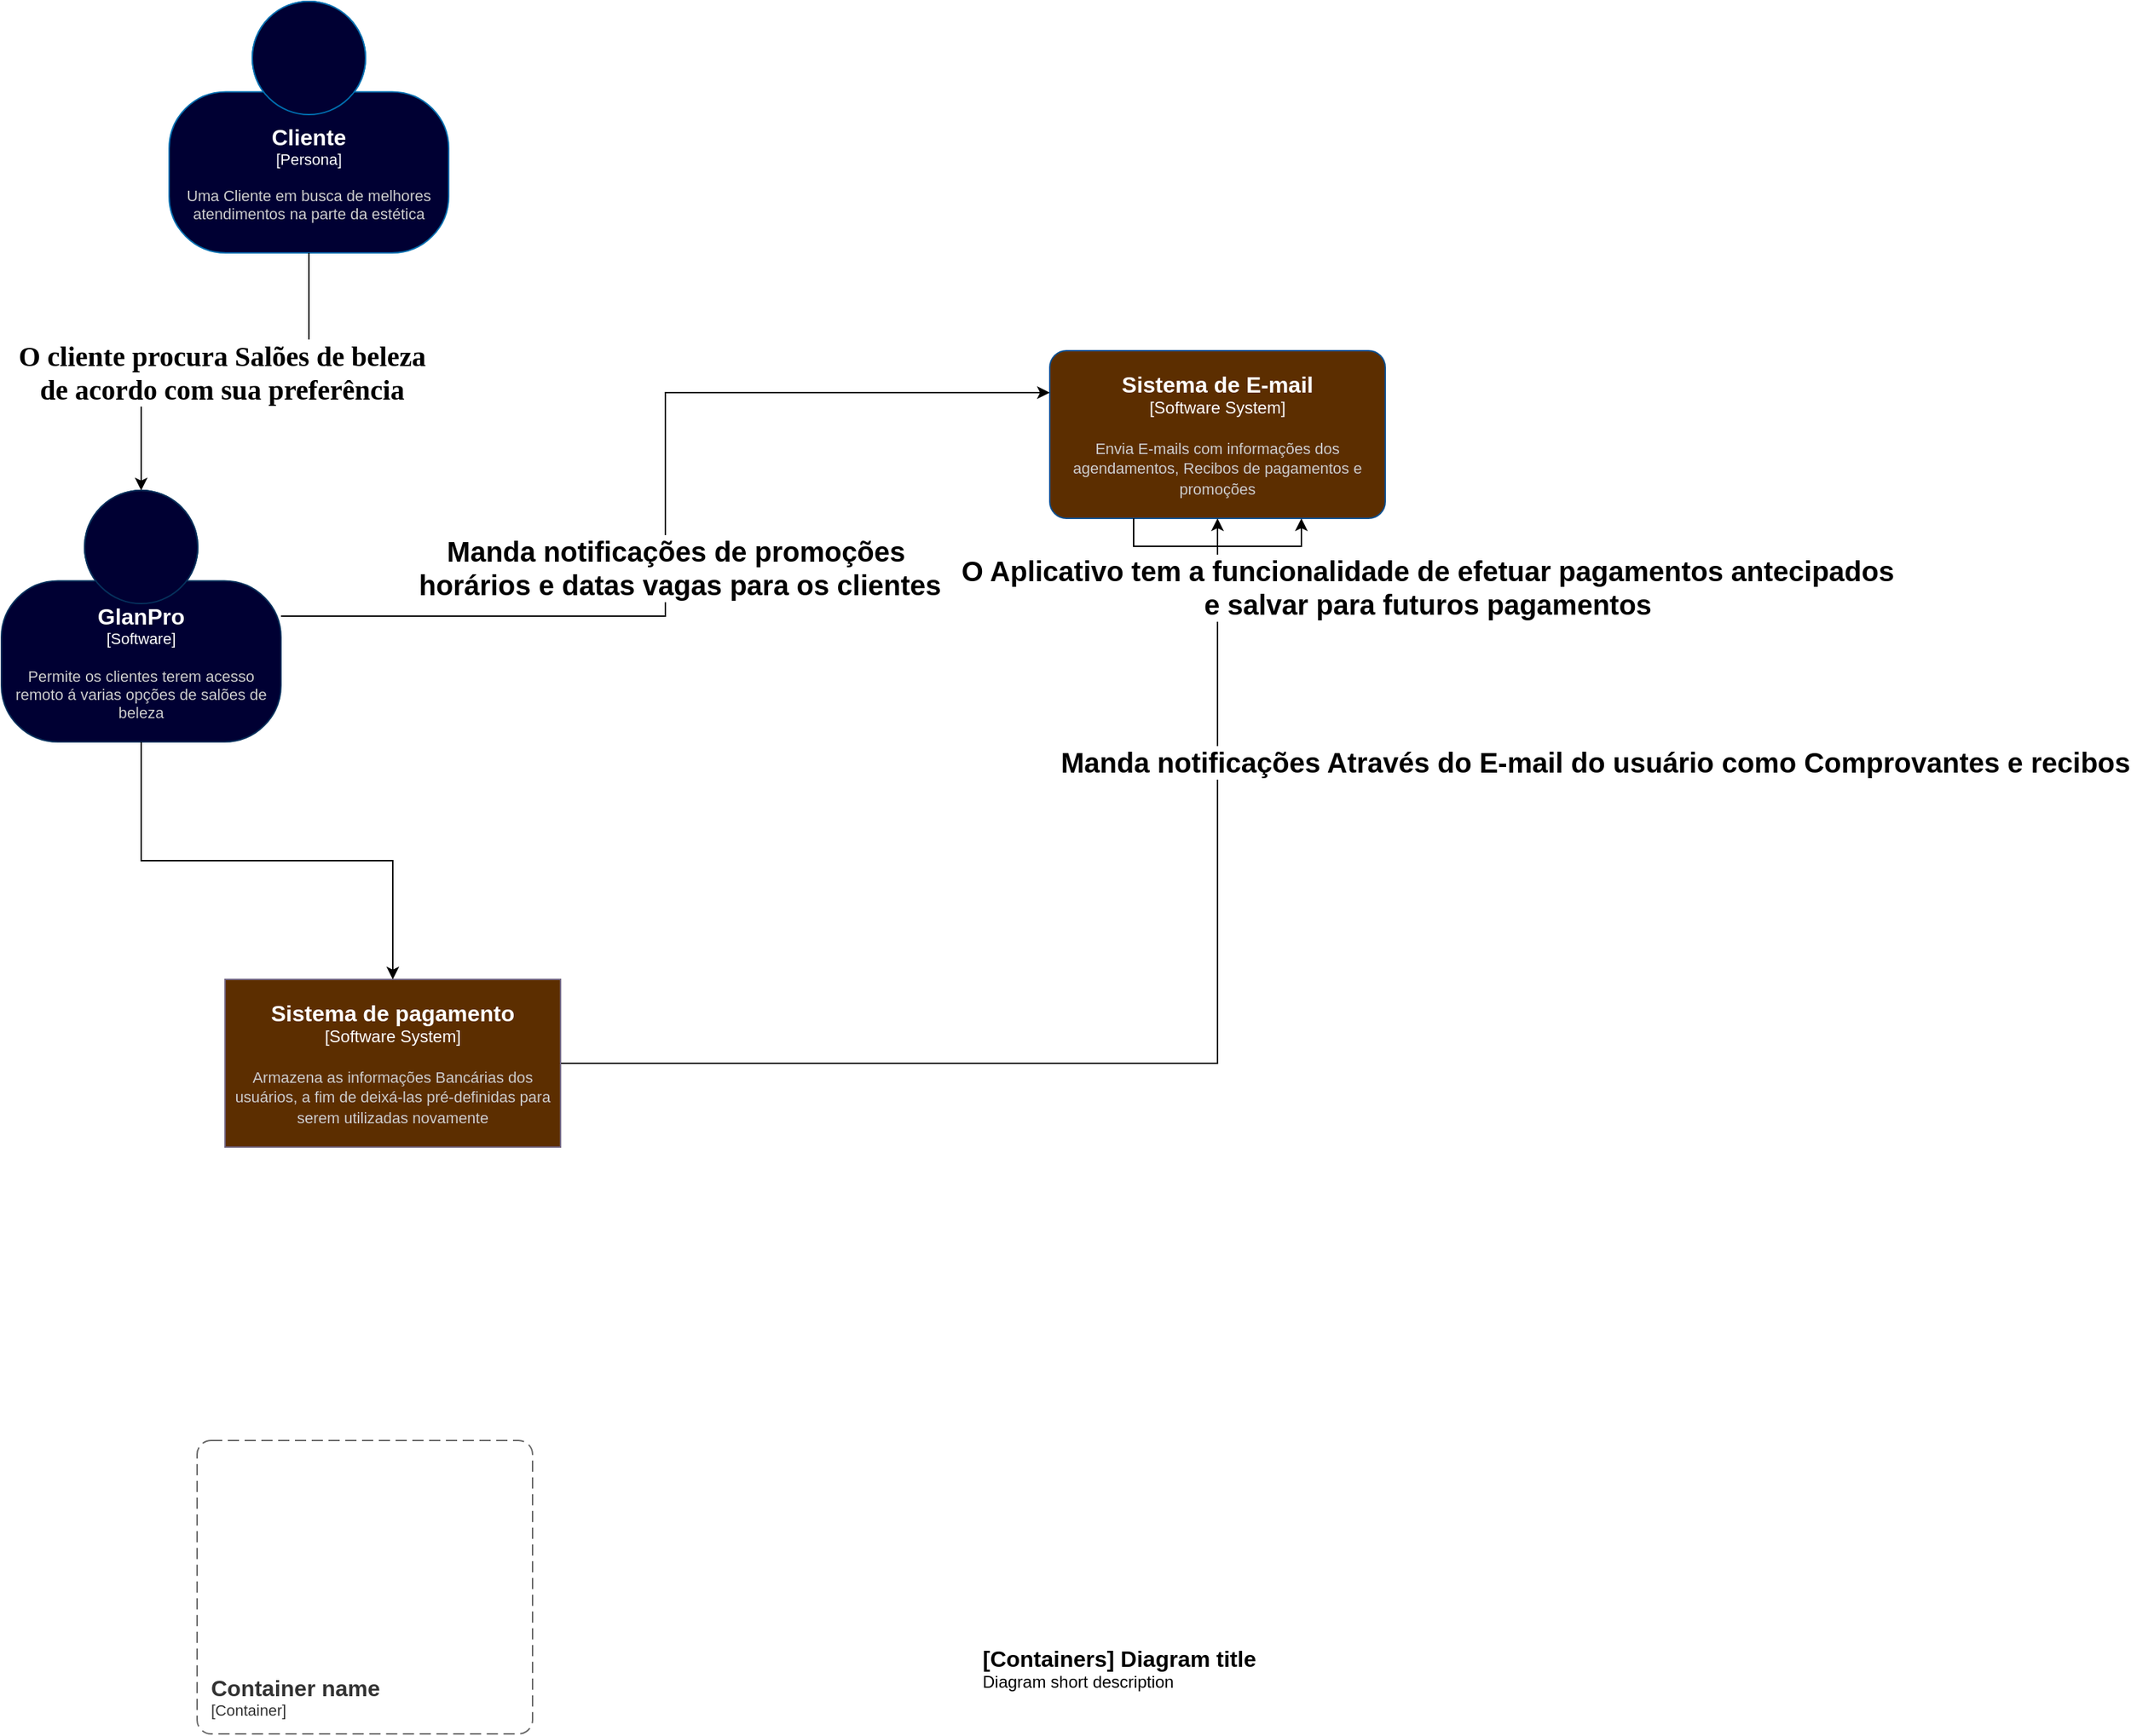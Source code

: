 <mxfile version="24.0.7" type="github">
  <diagram id="R2lEEEUBdFMjLlhIrx00" name="Page-1">
    <mxGraphModel dx="416" dy="2162" grid="1" gridSize="10" guides="1" tooltips="1" connect="1" arrows="1" fold="1" page="1" pageScale="1" pageWidth="850" pageHeight="1100" math="0" shadow="0" extFonts="Permanent Marker^https://fonts.googleapis.com/css?family=Permanent+Marker">
      <root>
        <mxCell id="0" />
        <mxCell id="1" parent="0" />
        <object placeholders="1" c4Name="Cliente" c4Type="Persona" c4Description="Uma Cliente em busca de melhores atendimentos na parte da estética" label="&lt;font style=&quot;font-size: 16px&quot;&gt;&lt;b&gt;%c4Name%&lt;/b&gt;&lt;/font&gt;&lt;div&gt;[%c4Type%]&lt;/div&gt;&lt;br&gt;&lt;div&gt;&lt;font style=&quot;font-size: 11px&quot;&gt;&lt;font color=&quot;#cccccc&quot;&gt;%c4Description%&lt;/font&gt;&lt;/div&gt;" id="trjccHxm8i-XNdOuBQ8V-1">
          <mxCell style="html=1;fontSize=11;dashed=0;whiteSpace=wrap;fillColor=#000033;strokeColor=#006EAF;shape=mxgraph.c4.person2;align=center;metaEdit=1;points=[[0.5,0,0],[1,0.5,0],[1,0.75,0],[0.75,1,0],[0.5,1,0],[0.25,1,0],[0,0.75,0],[0,0.5,0]];resizable=0;fontColor=#ffffff;fillStyle=auto;" parent="1" vertex="1">
            <mxGeometry x="1190" y="-1100" width="200" height="180" as="geometry" />
          </mxCell>
        </object>
        <object placeholders="1" c4Name="Sistema de E-mail" c4Type="Software System" c4Description="Envia E-mails com informações dos agendamentos, Recibos de pagamentos e promoções" label="&lt;font style=&quot;font-size: 16px&quot;&gt;&lt;b&gt;%c4Name%&lt;/b&gt;&lt;/font&gt;&lt;div&gt;[%c4Type%]&lt;/div&gt;&lt;br&gt;&lt;div&gt;&lt;font style=&quot;font-size: 11px&quot;&gt;&lt;font color=&quot;#cccccc&quot;&gt;%c4Description%&lt;/font&gt;&lt;/div&gt;" id="trjccHxm8i-XNdOuBQ8V-2">
          <mxCell style="rounded=1;whiteSpace=wrap;html=1;labelBackgroundColor=none;fillColor=#5C2E00;fontColor=#ffffff;align=center;arcSize=10;strokeColor=#0D5091;metaEdit=1;resizable=0;points=[[0.25,0,0],[0.5,0,0],[0.75,0,0],[1,0.25,0],[1,0.5,0],[1,0.75,0],[0.75,1,0],[0.5,1,0],[0.25,1,0],[0,0.75,0],[0,0.5,0],[0,0.25,0]];" parent="1" vertex="1">
            <mxGeometry x="1820" y="-850" width="240" height="120" as="geometry" />
          </mxCell>
        </object>
        <mxCell id="RUgKYQ7O74x5LwT39Qnq-10" value="&lt;b&gt;Manda notificações Através do E-mail do usuário como Comprovantes e recibos&lt;/b&gt;" style="edgeStyle=orthogonalEdgeStyle;rounded=0;orthogonalLoop=1;jettySize=auto;html=1;fontSize=20;" edge="1" parent="1" source="trjccHxm8i-XNdOuBQ8V-3" target="trjccHxm8i-XNdOuBQ8V-2">
          <mxGeometry x="0.595" y="-270" relative="1" as="geometry">
            <mxPoint as="offset" />
          </mxGeometry>
        </mxCell>
        <object placeholders="1" c4Name="Sistema de pagamento&#xa;" c4Type="Software System" c4Description="Armazena as informações Bancárias dos usuários, a fim de deixá-las pré-definidas para serem utilizadas novamente" label="&lt;font style=&quot;font-size: 16px&quot;&gt;&lt;b&gt;%c4Name%&lt;/b&gt;&lt;/font&gt;&lt;div&gt;[%c4Type%]&lt;/div&gt;&lt;br&gt;&lt;div&gt;&lt;font style=&quot;font-size: 11px&quot;&gt;&lt;font color=&quot;#cccccc&quot;&gt;%c4Description%&lt;/font&gt;&lt;/div&gt;" id="trjccHxm8i-XNdOuBQ8V-3">
          <mxCell style="rounded=1;whiteSpace=wrap;html=1;labelBackgroundColor=none;fillColor=#5C2E00;fontColor=#ffffff;align=center;arcSize=0;strokeColor=#736782;metaEdit=1;resizable=0;points=[[0.25,0,0],[0.5,0,0],[0.75,0,0],[1,0.25,0],[1,0.5,0],[1,0.75,0],[0.75,1,0],[0.5,1,0],[0.25,1,0],[0,0.75,0],[0,0.5,0],[0,0.25,0]];direction=east;" parent="1" vertex="1">
            <mxGeometry x="1230" y="-400" width="240" height="120" as="geometry" />
          </mxCell>
        </object>
        <mxCell id="RUgKYQ7O74x5LwT39Qnq-12" value="&lt;b&gt;Manda notificações de promoções&amp;nbsp;&lt;/b&gt;&lt;div&gt;&lt;b&gt;horários e datas vagas para os clientes&lt;/b&gt;&lt;/div&gt;" style="edgeStyle=orthogonalEdgeStyle;rounded=0;orthogonalLoop=1;jettySize=auto;html=1;entryX=0;entryY=0.25;entryDx=0;entryDy=0;entryPerimeter=0;fontSize=20;" edge="1" parent="1" source="RUgKYQ7O74x5LwT39Qnq-4" target="trjccHxm8i-XNdOuBQ8V-2">
          <mxGeometry x="-0.125" y="-10" relative="1" as="geometry">
            <mxPoint x="1470" y="-850" as="targetPoint" />
            <mxPoint as="offset" />
          </mxGeometry>
        </mxCell>
        <object placeholders="1" c4Name="GlanPro" c4Type="Software" c4Description="Permite os clientes terem acesso remoto á varias opções de salões de beleza" label="&lt;font style=&quot;font-size: 16px&quot;&gt;&lt;b&gt;%c4Name%&lt;/b&gt;&lt;/font&gt;&lt;div&gt;[%c4Type%]&lt;/div&gt;&lt;br&gt;&lt;div&gt;&lt;font style=&quot;font-size: 11px&quot;&gt;&lt;font color=&quot;#cccccc&quot;&gt;%c4Description%&lt;/font&gt;&lt;/div&gt;" id="RUgKYQ7O74x5LwT39Qnq-4">
          <mxCell style="html=1;fontSize=11;dashed=0;whiteSpace=wrap;fillColor=#000033;strokeColor=#06315C;fontColor=#ffffff;shape=mxgraph.c4.person2;align=center;metaEdit=1;points=[[0.5,0,0],[1,0.5,0],[1,0.75,0],[0.75,1,0],[0.5,1,0],[0.25,1,0],[0,0.75,0],[0,0.5,0]];resizable=0;" vertex="1" parent="1">
            <mxGeometry x="1070" y="-750" width="200" height="180" as="geometry" />
          </mxCell>
        </object>
        <mxCell id="RUgKYQ7O74x5LwT39Qnq-7" value="&lt;b&gt;O cliente procura Salões de beleza&amp;nbsp;&lt;/b&gt;&lt;div&gt;&lt;b&gt;de acordo com sua preferência&amp;nbsp;&lt;/b&gt;&lt;/div&gt;" style="edgeStyle=orthogonalEdgeStyle;rounded=0;orthogonalLoop=1;jettySize=auto;html=1;entryX=0.5;entryY=0;entryDx=0;entryDy=0;entryPerimeter=0;fontFamily=Verdana;fontSize=20;" edge="1" parent="1" source="trjccHxm8i-XNdOuBQ8V-1" target="RUgKYQ7O74x5LwT39Qnq-4">
          <mxGeometry relative="1" as="geometry" />
        </mxCell>
        <mxCell id="RUgKYQ7O74x5LwT39Qnq-9" value="&lt;b&gt;O Aplicativo tem a funcionalidade de efetuar pagamentos antecipados&lt;/b&gt;&lt;div style=&quot;&quot;&gt;&lt;b&gt;e salvar para futuros pagamentos&lt;/b&gt;&lt;/div&gt;" style="edgeStyle=orthogonalEdgeStyle;rounded=0;orthogonalLoop=1;jettySize=auto;html=1;entryX=0.5;entryY=0;entryDx=0;entryDy=0;entryPerimeter=0;fontSize=20;" edge="1" parent="1" source="RUgKYQ7O74x5LwT39Qnq-4" target="trjccHxm8i-XNdOuBQ8V-3">
          <mxGeometry x="0.514" y="765" relative="1" as="geometry">
            <mxPoint x="-25" y="-196" as="offset" />
          </mxGeometry>
        </mxCell>
        <mxCell id="RUgKYQ7O74x5LwT39Qnq-13" style="edgeStyle=orthogonalEdgeStyle;rounded=0;orthogonalLoop=1;jettySize=auto;html=1;exitX=0.25;exitY=1;exitDx=0;exitDy=0;exitPerimeter=0;entryX=0.75;entryY=1;entryDx=0;entryDy=0;entryPerimeter=0;" edge="1" parent="1" source="trjccHxm8i-XNdOuBQ8V-2" target="trjccHxm8i-XNdOuBQ8V-2">
          <mxGeometry relative="1" as="geometry" />
        </mxCell>
        <object placeholders="1" c4Name="Container name" c4Type="ContainerScopeBoundary" c4Application="Container" label="&lt;font style=&quot;font-size: 16px&quot;&gt;&lt;b&gt;&lt;div style=&quot;text-align: left&quot;&gt;%c4Name%&lt;/div&gt;&lt;/b&gt;&lt;/font&gt;&lt;div style=&quot;text-align: left&quot;&gt;[%c4Application%]&lt;/div&gt;" id="RUgKYQ7O74x5LwT39Qnq-14">
          <mxCell style="rounded=1;fontSize=11;whiteSpace=wrap;html=1;dashed=1;arcSize=20;fillColor=none;strokeColor=#666666;fontColor=#333333;labelBackgroundColor=none;align=left;verticalAlign=bottom;labelBorderColor=none;spacingTop=0;spacing=10;dashPattern=8 4;metaEdit=1;rotatable=0;perimeter=rectanglePerimeter;noLabel=0;labelPadding=0;allowArrows=0;connectable=0;expand=0;recursiveResize=0;editable=1;pointerEvents=0;absoluteArcSize=1;points=[[0.25,0,0],[0.5,0,0],[0.75,0,0],[1,0.25,0],[1,0.5,0],[1,0.75,0],[0.75,1,0],[0.5,1,0],[0.25,1,0],[0,0.75,0],[0,0.5,0],[0,0.25,0]];" vertex="1" parent="1">
            <mxGeometry x="1210" y="-70" width="240" height="210" as="geometry" />
          </mxCell>
        </object>
        <object placeholders="1" c4Name="[Containers] Diagram title" c4Type="ContainerDiagramTitle" c4Description="Diagram short description" label="&lt;font style=&quot;font-size: 16px&quot;&gt;&lt;b&gt;&lt;div style=&quot;text-align: left&quot;&gt;%c4Name%&lt;/div&gt;&lt;/b&gt;&lt;/font&gt;&lt;div style=&quot;text-align: left&quot;&gt;%c4Description%&lt;/div&gt;" id="RUgKYQ7O74x5LwT39Qnq-17">
          <mxCell style="text;html=1;strokeColor=none;fillColor=none;align=left;verticalAlign=top;whiteSpace=wrap;rounded=0;metaEdit=1;allowArrows=0;resizable=1;rotatable=0;connectable=0;recursiveResize=0;expand=0;pointerEvents=0;points=[[0.25,0,0],[0.5,0,0],[0.75,0,0],[1,0.25,0],[1,0.5,0],[1,0.75,0],[0.75,1,0],[0.5,1,0],[0.25,1,0],[0,0.75,0],[0,0.5,0],[0,0.25,0]];" vertex="1" parent="1">
            <mxGeometry x="1770" y="70" width="260" height="40" as="geometry" />
          </mxCell>
        </object>
      </root>
    </mxGraphModel>
  </diagram>
</mxfile>
